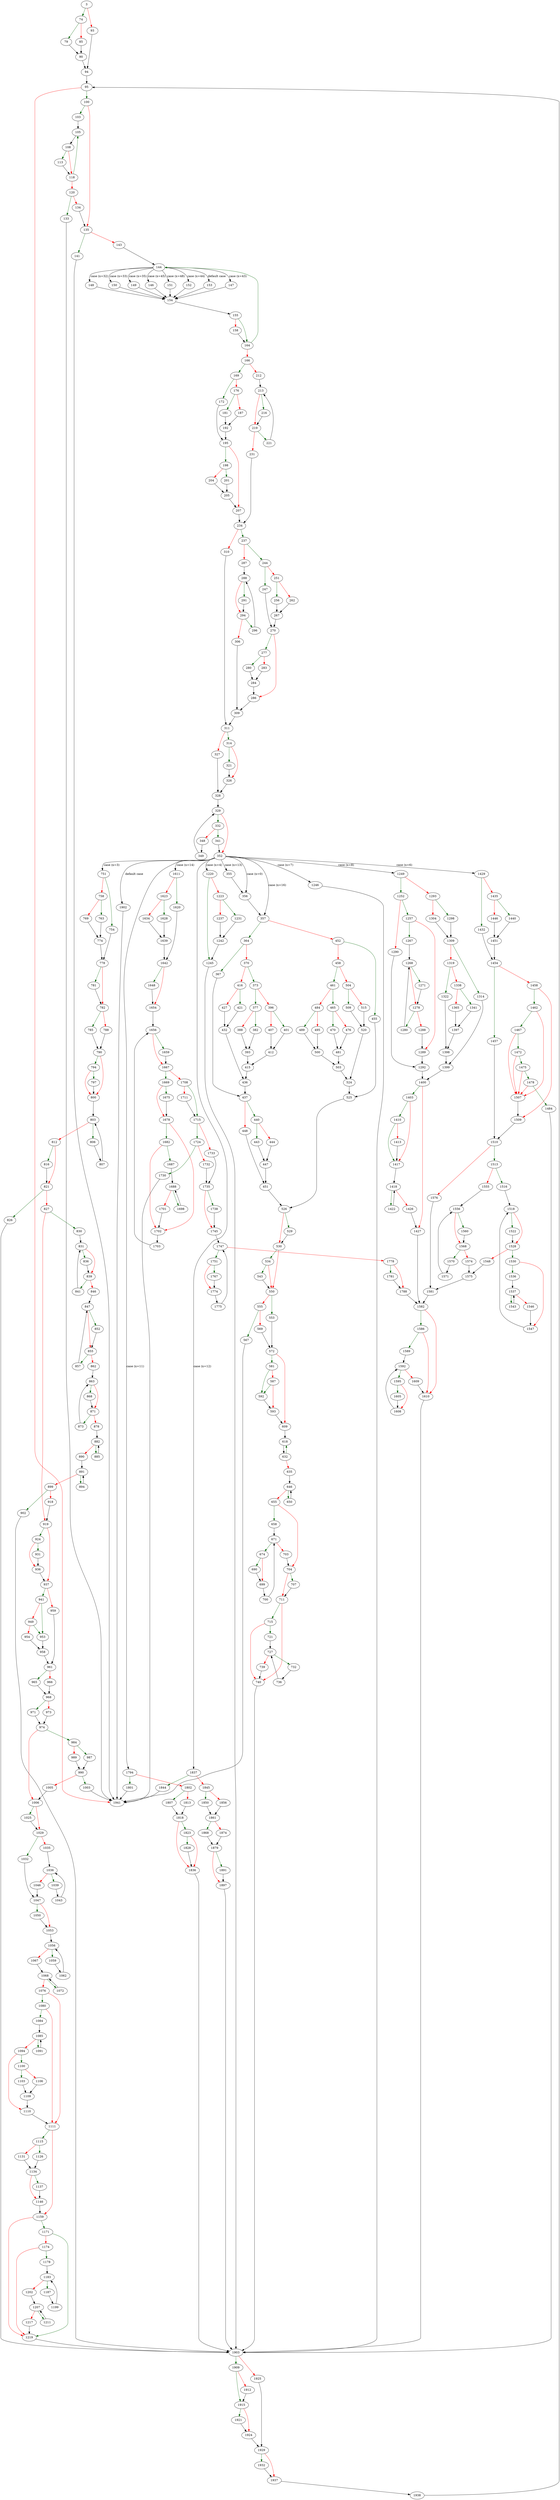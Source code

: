strict digraph "sqlite3_str_vappendf" {
	// Node definitions.
	3 [entry=true];
	74;
	93;
	79;
	85;
	90;
	94;
	95;
	100;
	1941;
	103;
	135;
	105;
	108;
	113;
	118;
	120;
	133;
	134;
	141;
	143;
	144;
	146;
	147;
	148;
	149;
	150;
	151;
	152;
	153;
	154;
	155;
	164;
	158;
	166;
	169;
	212;
	172;
	176;
	195;
	181;
	187;
	192;
	198;
	207;
	201;
	204;
	205;
	234;
	213;
	216;
	219;
	221;
	231;
	237;
	310;
	244;
	287;
	247;
	251;
	270;
	256;
	262;
	267;
	277;
	286;
	280;
	283;
	284;
	309;
	288;
	291;
	294;
	296;
	306;
	311;
	314;
	327;
	321;
	326;
	328;
	329;
	332;
	352;
	341;
	348;
	349;
	355;
	356;
	357;
	751;
	1220;
	1246;
	1249;
	1429;
	1611;
	1794;
	1837;
	1902;
	364;
	452;
	367;
	370;
	437;
	373;
	416;
	377;
	396;
	382;
	388;
	393;
	415;
	401;
	407;
	412;
	436;
	421;
	427;
	432;
	440;
	448;
	443;
	444;
	447;
	451;
	526;
	455;
	458;
	525;
	461;
	504;
	465;
	484;
	470;
	476;
	481;
	503;
	489;
	495;
	500;
	524;
	509;
	515;
	520;
	529;
	530;
	534;
	550;
	543;
	553;
	555;
	572;
	567;
	569;
	581;
	609;
	592;
	587;
	593;
	618;
	632;
	635;
	646;
	650;
	655;
	658;
	704;
	671;
	674;
	703;
	690;
	699;
	700;
	707;
	711;
	715;
	740;
	721;
	727;
	732;
	739;
	736;
	1903;
	754;
	758;
	778;
	763;
	769;
	774;
	781;
	782;
	785;
	788;
	790;
	794;
	800;
	797;
	803;
	806;
	812;
	807;
	816;
	821;
	826;
	827;
	830;
	919;
	831;
	836;
	839;
	841;
	846;
	847;
	852;
	855;
	857;
	862;
	863;
	868;
	871;
	873;
	878;
	882;
	885;
	890;
	891;
	894;
	899;
	902;
	918;
	924;
	937;
	931;
	936;
	941;
	959;
	953;
	949;
	954;
	958;
	961;
	965;
	966;
	968;
	971;
	973;
	974;
	984;
	1006;
	987;
	989;
	990;
	1003;
	1005;
	1025;
	1029;
	1032;
	1035;
	1047;
	1036;
	1039;
	1046;
	1043;
	1050;
	1053;
	1056;
	1059;
	1067;
	1062;
	1068;
	1072;
	1076;
	1080;
	1111;
	1084;
	1085;
	1091;
	1094;
	1100;
	1110;
	1103;
	1106;
	1109;
	1115;
	1159;
	1126;
	1131;
	1134;
	1137;
	1146;
	1171;
	1219;
	1174;
	1178;
	1183;
	1187;
	1202;
	1199;
	1207;
	1211;
	1217;
	1245;
	1223;
	1231;
	1237;
	1242;
	1252;
	1293;
	1257;
	1290;
	1267;
	1289;
	1268;
	1271;
	1278;
	1280;
	1288;
	1292;
	1400;
	1298;
	1304;
	1309;
	1314;
	1319;
	1399;
	1322;
	1338;
	1398;
	1341;
	1365;
	1397;
	1403;
	1427;
	1410;
	1417;
	1413;
	1418;
	1422;
	1426;
	1582;
	1432;
	1435;
	1454;
	1440;
	1446;
	1451;
	1457;
	1458;
	1510;
	1462;
	1509;
	1467;
	1507;
	1472;
	1475;
	1478;
	1484;
	1513;
	1576;
	1516;
	1555;
	1518;
	1522;
	1528;
	1530;
	1548;
	1536;
	1547;
	1537;
	1543;
	1546;
	1575;
	1556;
	1560;
	1568;
	1570;
	1574;
	1571;
	1581;
	1586;
	1610;
	1589;
	1592;
	1595;
	1609;
	1605;
	1608;
	1620;
	1623;
	1642;
	1628;
	1634;
	1639;
	1648;
	1654;
	1656;
	1659;
	1667;
	1669;
	1708;
	1675;
	1678;
	1682;
	1702;
	1687;
	1688;
	1698;
	1701;
	1703;
	1715;
	1711;
	1724;
	1733;
	1730;
	1732;
	1735;
	1738;
	1745;
	1747;
	1751;
	1778;
	1767;
	1774;
	1775;
	1781;
	1788;
	1801;
	1802;
	1807;
	1813;
	1818;
	1823;
	1836;
	1828;
	1844;
	1845;
	1850;
	1856;
	1861;
	1868;
	1874;
	1879;
	1891;
	1897;
	1909;
	1925;
	1915;
	1912;
	1921;
	1924;
	1929;
	1932;
	1937;
	1938;

	// Edge definitions.
	3 -> 74 [
		color=darkgreen
		cond=true
	];
	3 -> 93 [
		color=red
		cond=false
	];
	74 -> 79 [
		color=darkgreen
		cond=true
	];
	74 -> 85 [
		color=red
		cond=false
	];
	93 -> 94;
	79 -> 90;
	85 -> 90;
	90 -> 94;
	94 -> 95;
	95 -> 100 [
		color=darkgreen
		cond=true
	];
	95 -> 1941 [
		color=red
		cond=false
	];
	100 -> 103 [
		color=darkgreen
		cond=true
	];
	100 -> 135 [
		color=red
		cond=false
	];
	103 -> 105;
	135 -> 141 [
		color=darkgreen
		cond=true
	];
	135 -> 143 [
		color=red
		cond=false
	];
	105 -> 108;
	108 -> 113 [
		color=darkgreen
		cond=true
	];
	108 -> 118 [
		color=red
		cond=false
	];
	113 -> 118;
	118 -> 105 [
		color=darkgreen
		cond=true
	];
	118 -> 120 [
		color=red
		cond=false
	];
	120 -> 133 [
		color=darkgreen
		cond=true
	];
	120 -> 134 [
		color=red
		cond=false
	];
	133 -> 1941;
	134 -> 135;
	141 -> 1941;
	143 -> 144;
	144 -> 146 [
		cond="case (x=45)"
		label="case (x=45)"
	];
	144 -> 147 [
		cond="case (x=43)"
		label="case (x=43)"
	];
	144 -> 148 [
		cond="case (x=32)"
		label="case (x=32)"
	];
	144 -> 149 [
		cond="case (x=35)"
		label="case (x=35)"
	];
	144 -> 150 [
		cond="case (x=33)"
		label="case (x=33)"
	];
	144 -> 151 [
		cond="case (x=48)"
		label="case (x=48)"
	];
	144 -> 152 [
		cond="case (x=44)"
		label="case (x=44)"
	];
	144 -> 153 [
		cond="default case"
		label="default case"
	];
	146 -> 154;
	147 -> 154;
	148 -> 154;
	149 -> 154;
	150 -> 154;
	151 -> 154;
	152 -> 154;
	153 -> 154;
	154 -> 155;
	155 -> 164 [
		color=darkgreen
		cond=true
	];
	155 -> 158 [
		color=red
		cond=false
	];
	164 -> 144 [
		color=darkgreen
		cond=true
	];
	164 -> 166 [
		color=red
		cond=false
	];
	158 -> 164;
	166 -> 169 [
		color=darkgreen
		cond=true
	];
	166 -> 212 [
		color=red
		cond=false
	];
	169 -> 172 [
		color=darkgreen
		cond=true
	];
	169 -> 176 [
		color=red
		cond=false
	];
	212 -> 213;
	172 -> 195;
	176 -> 181 [
		color=darkgreen
		cond=true
	];
	176 -> 187 [
		color=red
		cond=false
	];
	195 -> 198 [
		color=darkgreen
		cond=true
	];
	195 -> 207 [
		color=red
		cond=false
	];
	181 -> 192;
	187 -> 192;
	192 -> 195;
	198 -> 201 [
		color=darkgreen
		cond=true
	];
	198 -> 204 [
		color=red
		cond=false
	];
	207 -> 234;
	201 -> 205;
	204 -> 205;
	205 -> 207;
	234 -> 237 [
		color=darkgreen
		cond=true
	];
	234 -> 310 [
		color=red
		cond=false
	];
	213 -> 216 [
		color=darkgreen
		cond=true
	];
	213 -> 219 [
		color=red
		cond=false
	];
	216 -> 219;
	219 -> 221 [
		color=darkgreen
		cond=true
	];
	219 -> 231 [
		color=red
		cond=false
	];
	221 -> 213;
	231 -> 234;
	237 -> 244 [
		color=darkgreen
		cond=true
	];
	237 -> 287 [
		color=red
		cond=false
	];
	310 -> 311;
	244 -> 247 [
		color=darkgreen
		cond=true
	];
	244 -> 251 [
		color=red
		cond=false
	];
	287 -> 288;
	247 -> 270;
	251 -> 256 [
		color=darkgreen
		cond=true
	];
	251 -> 262 [
		color=red
		cond=false
	];
	270 -> 277 [
		color=darkgreen
		cond=true
	];
	270 -> 286 [
		color=red
		cond=false
	];
	256 -> 267;
	262 -> 267;
	267 -> 270;
	277 -> 280 [
		color=darkgreen
		cond=true
	];
	277 -> 283 [
		color=red
		cond=false
	];
	286 -> 309;
	280 -> 284;
	283 -> 284;
	284 -> 286;
	309 -> 311;
	288 -> 291 [
		color=darkgreen
		cond=true
	];
	288 -> 294 [
		color=red
		cond=false
	];
	291 -> 294;
	294 -> 296 [
		color=darkgreen
		cond=true
	];
	294 -> 306 [
		color=red
		cond=false
	];
	296 -> 288;
	306 -> 309;
	311 -> 314 [
		color=darkgreen
		cond=true
	];
	311 -> 327 [
		color=red
		cond=false
	];
	314 -> 321 [
		color=darkgreen
		cond=true
	];
	314 -> 326 [
		color=red
		cond=false
	];
	327 -> 328;
	321 -> 326;
	326 -> 328;
	328 -> 329;
	329 -> 332 [
		color=darkgreen
		cond=true
	];
	329 -> 352 [
		color=red
		cond=false
	];
	332 -> 341 [
		color=darkgreen
		cond=true
	];
	332 -> 348 [
		color=red
		cond=false
	];
	352 -> 355 [
		cond="case (x=13)"
		label="case (x=13)"
	];
	352 -> 356 [
		cond="case (x=0)"
		label="case (x=0)"
	];
	352 -> 357 [
		cond="case (x=16)"
		label="case (x=16)"
	];
	352 -> 751 [
		cond="case (x=3)"
		label="case (x=3)"
	];
	352 -> 1220 [
		cond="case (x=4)"
		label="case (x=4)"
	];
	352 -> 1246 [
		cond="case (x=7)"
		label="case (x=7)"
	];
	352 -> 1249 [
		cond="case (x=8)"
		label="case (x=8)"
	];
	352 -> 1429 [
		cond="case (x=6)"
		label="case (x=6)"
	];
	352 -> 1611 [
		cond="case (x=14)"
		label="case (x=14)"
	];
	352 -> 1794 [
		cond="case (x=11)"
		label="case (x=11)"
	];
	352 -> 1837 [
		cond="case (x=12)"
		label="case (x=12)"
	];
	352 -> 1902 [
		cond="default case"
		label="default case"
	];
	341 -> 352;
	348 -> 349;
	349 -> 329;
	355 -> 356;
	356 -> 357;
	357 -> 364 [
		color=darkgreen
		cond=true
	];
	357 -> 452 [
		color=red
		cond=false
	];
	751 -> 754 [
		color=darkgreen
		cond=true
	];
	751 -> 758 [
		color=red
		cond=false
	];
	1220 -> 1245 [
		color=darkgreen
		cond=true
	];
	1220 -> 1223 [
		color=red
		cond=false
	];
	1246 -> 1903;
	1249 -> 1252 [
		color=darkgreen
		cond=true
	];
	1249 -> 1293 [
		color=red
		cond=false
	];
	1429 -> 1432 [
		color=darkgreen
		cond=true
	];
	1429 -> 1435 [
		color=red
		cond=false
	];
	1611 -> 1620 [
		color=darkgreen
		cond=true
	];
	1611 -> 1623 [
		color=red
		cond=false
	];
	1794 -> 1801 [
		color=darkgreen
		cond=true
	];
	1794 -> 1802 [
		color=red
		cond=false
	];
	1837 -> 1844 [
		color=darkgreen
		cond=true
	];
	1837 -> 1845 [
		color=red
		cond=false
	];
	1902 -> 1941;
	364 -> 367 [
		color=darkgreen
		cond=true
	];
	364 -> 370 [
		color=red
		cond=false
	];
	452 -> 455 [
		color=darkgreen
		cond=true
	];
	452 -> 458 [
		color=red
		cond=false
	];
	367 -> 437;
	370 -> 373 [
		color=darkgreen
		cond=true
	];
	370 -> 416 [
		color=red
		cond=false
	];
	437 -> 440 [
		color=darkgreen
		cond=true
	];
	437 -> 448 [
		color=red
		cond=false
	];
	373 -> 377 [
		color=darkgreen
		cond=true
	];
	373 -> 396 [
		color=red
		cond=false
	];
	416 -> 421 [
		color=darkgreen
		cond=true
	];
	416 -> 427 [
		color=red
		cond=false
	];
	377 -> 382 [
		color=darkgreen
		cond=true
	];
	377 -> 388 [
		color=red
		cond=false
	];
	396 -> 401 [
		color=darkgreen
		cond=true
	];
	396 -> 407 [
		color=red
		cond=false
	];
	382 -> 393;
	388 -> 393;
	393 -> 415;
	415 -> 436;
	401 -> 412;
	407 -> 412;
	412 -> 415;
	436 -> 437;
	421 -> 432;
	427 -> 432;
	432 -> 436;
	440 -> 443 [
		color=darkgreen
		cond=true
	];
	440 -> 444 [
		color=red
		cond=false
	];
	448 -> 451;
	443 -> 447;
	444 -> 447;
	447 -> 451;
	451 -> 526;
	526 -> 529 [
		color=darkgreen
		cond=true
	];
	526 -> 530 [
		color=red
		cond=false
	];
	455 -> 525;
	458 -> 461 [
		color=darkgreen
		cond=true
	];
	458 -> 504 [
		color=red
		cond=false
	];
	525 -> 526;
	461 -> 465 [
		color=darkgreen
		cond=true
	];
	461 -> 484 [
		color=red
		cond=false
	];
	504 -> 509 [
		color=darkgreen
		cond=true
	];
	504 -> 515 [
		color=red
		cond=false
	];
	465 -> 470 [
		color=darkgreen
		cond=true
	];
	465 -> 476 [
		color=red
		cond=false
	];
	484 -> 489 [
		color=darkgreen
		cond=true
	];
	484 -> 495 [
		color=red
		cond=false
	];
	470 -> 481;
	476 -> 481;
	481 -> 503;
	503 -> 524;
	489 -> 500;
	495 -> 500;
	500 -> 503;
	524 -> 525;
	509 -> 520;
	515 -> 520;
	520 -> 524;
	529 -> 530;
	530 -> 534 [
		color=darkgreen
		cond=true
	];
	530 -> 550 [
		color=red
		cond=false
	];
	534 -> 550 [
		color=red
		cond=false
	];
	534 -> 543 [
		color=darkgreen
		cond=true
	];
	550 -> 553 [
		color=darkgreen
		cond=true
	];
	550 -> 555 [
		color=red
		cond=false
	];
	543 -> 550;
	553 -> 572;
	555 -> 567 [
		color=darkgreen
		cond=true
	];
	555 -> 569 [
		color=red
		cond=false
	];
	572 -> 581 [
		color=darkgreen
		cond=true
	];
	572 -> 609 [
		color=red
		cond=false
	];
	567 -> 1941;
	569 -> 572;
	581 -> 592 [
		color=darkgreen
		cond=true
	];
	581 -> 587 [
		color=red
		cond=false
	];
	609 -> 618;
	592 -> 593;
	587 -> 592 [
		color=darkgreen
		cond=true
	];
	587 -> 593 [
		color=red
		cond=false
	];
	593 -> 609;
	618 -> 632;
	632 -> 618 [
		color=darkgreen
		cond=true
	];
	632 -> 635 [
		color=red
		cond=false
	];
	635 -> 646;
	646 -> 650 [
		color=darkgreen
		cond=true
	];
	646 -> 655 [
		color=red
		cond=false
	];
	650 -> 646;
	655 -> 658 [
		color=darkgreen
		cond=true
	];
	655 -> 704 [
		color=red
		cond=false
	];
	658 -> 671;
	704 -> 707 [
		color=darkgreen
		cond=true
	];
	704 -> 711 [
		color=red
		cond=false
	];
	671 -> 674 [
		color=darkgreen
		cond=true
	];
	671 -> 703 [
		color=red
		cond=false
	];
	674 -> 690 [
		color=darkgreen
		cond=true
	];
	674 -> 699 [
		color=red
		cond=false
	];
	703 -> 704;
	690 -> 699;
	699 -> 700;
	700 -> 671;
	707 -> 711;
	711 -> 715 [
		color=darkgreen
		cond=true
	];
	711 -> 740 [
		color=red
		cond=false
	];
	715 -> 740 [
		color=red
		cond=false
	];
	715 -> 721 [
		color=darkgreen
		cond=true
	];
	740 -> 1903;
	721 -> 727;
	727 -> 732 [
		color=darkgreen
		cond=true
	];
	727 -> 739 [
		color=red
		cond=false
	];
	732 -> 736;
	739 -> 740;
	736 -> 727;
	1903 -> 1909 [
		color=darkgreen
		cond=true
	];
	1903 -> 1925 [
		color=red
		cond=false
	];
	754 -> 778;
	758 -> 763 [
		color=darkgreen
		cond=true
	];
	758 -> 769 [
		color=red
		cond=false
	];
	778 -> 781 [
		color=darkgreen
		cond=true
	];
	778 -> 782 [
		color=red
		cond=false
	];
	763 -> 774;
	769 -> 774;
	774 -> 778;
	781 -> 782;
	782 -> 785 [
		color=darkgreen
		cond=true
	];
	782 -> 788 [
		color=red
		cond=false
	];
	785 -> 790;
	788 -> 790;
	790 -> 794 [
		color=darkgreen
		cond=true
	];
	790 -> 800 [
		color=red
		cond=false
	];
	794 -> 800 [
		color=red
		cond=false
	];
	794 -> 797 [
		color=darkgreen
		cond=true
	];
	800 -> 803;
	797 -> 800;
	803 -> 806 [
		color=darkgreen
		cond=true
	];
	803 -> 812 [
		color=red
		cond=false
	];
	806 -> 807;
	812 -> 816 [
		color=darkgreen
		cond=true
	];
	812 -> 821 [
		color=red
		cond=false
	];
	807 -> 803;
	816 -> 821;
	821 -> 826 [
		color=darkgreen
		cond=true
	];
	821 -> 827 [
		color=red
		cond=false
	];
	826 -> 1903;
	827 -> 830 [
		color=darkgreen
		cond=true
	];
	827 -> 919 [
		color=red
		cond=false
	];
	830 -> 831;
	919 -> 924 [
		color=darkgreen
		cond=true
	];
	919 -> 937 [
		color=red
		cond=false
	];
	831 -> 836 [
		color=darkgreen
		cond=true
	];
	831 -> 839 [
		color=red
		cond=false
	];
	836 -> 839;
	839 -> 841 [
		color=darkgreen
		cond=true
	];
	839 -> 846 [
		color=red
		cond=false
	];
	841 -> 831;
	846 -> 847;
	847 -> 852 [
		color=darkgreen
		cond=true
	];
	847 -> 855 [
		color=red
		cond=false
	];
	852 -> 855;
	855 -> 857 [
		color=darkgreen
		cond=true
	];
	855 -> 862 [
		color=red
		cond=false
	];
	857 -> 847;
	862 -> 863;
	863 -> 868 [
		color=darkgreen
		cond=true
	];
	863 -> 871 [
		color=red
		cond=false
	];
	868 -> 871;
	871 -> 873 [
		color=darkgreen
		cond=true
	];
	871 -> 878 [
		color=red
		cond=false
	];
	873 -> 863;
	878 -> 882;
	882 -> 885 [
		color=darkgreen
		cond=true
	];
	882 -> 890 [
		color=red
		cond=false
	];
	885 -> 882;
	890 -> 891;
	891 -> 894 [
		color=darkgreen
		cond=true
	];
	891 -> 899 [
		color=red
		cond=false
	];
	894 -> 891;
	899 -> 902 [
		color=darkgreen
		cond=true
	];
	899 -> 918 [
		color=red
		cond=false
	];
	902 -> 1903;
	918 -> 919;
	924 -> 931 [
		color=darkgreen
		cond=true
	];
	924 -> 936 [
		color=red
		cond=false
	];
	937 -> 941 [
		color=darkgreen
		cond=true
	];
	937 -> 959 [
		color=red
		cond=false
	];
	931 -> 936;
	936 -> 937;
	941 -> 953 [
		color=darkgreen
		cond=true
	];
	941 -> 949 [
		color=red
		cond=false
	];
	959 -> 961;
	953 -> 958;
	949 -> 953 [
		color=darkgreen
		cond=true
	];
	949 -> 954 [
		color=red
		cond=false
	];
	954 -> 958;
	958 -> 961;
	961 -> 965 [
		color=darkgreen
		cond=true
	];
	961 -> 966 [
		color=red
		cond=false
	];
	965 -> 968;
	966 -> 968;
	968 -> 971 [
		color=darkgreen
		cond=true
	];
	968 -> 973 [
		color=red
		cond=false
	];
	971 -> 974;
	973 -> 974;
	974 -> 984 [
		color=darkgreen
		cond=true
	];
	974 -> 1006 [
		color=red
		cond=false
	];
	984 -> 987 [
		color=darkgreen
		cond=true
	];
	984 -> 989 [
		color=red
		cond=false
	];
	1006 -> 1025 [
		color=darkgreen
		cond=true
	];
	1006 -> 1029 [
		color=red
		cond=false
	];
	987 -> 990;
	989 -> 990;
	990 -> 1003 [
		color=darkgreen
		cond=true
	];
	990 -> 1005 [
		color=red
		cond=false
	];
	1003 -> 1941;
	1005 -> 1006;
	1025 -> 1029;
	1029 -> 1032 [
		color=darkgreen
		cond=true
	];
	1029 -> 1035 [
		color=red
		cond=false
	];
	1032 -> 1047;
	1035 -> 1036;
	1047 -> 1050 [
		color=darkgreen
		cond=true
	];
	1047 -> 1053 [
		color=red
		cond=false
	];
	1036 -> 1039 [
		color=darkgreen
		cond=true
	];
	1036 -> 1046 [
		color=red
		cond=false
	];
	1039 -> 1043;
	1046 -> 1047;
	1043 -> 1036;
	1050 -> 1053;
	1053 -> 1056;
	1056 -> 1059 [
		color=darkgreen
		cond=true
	];
	1056 -> 1067 [
		color=red
		cond=false
	];
	1059 -> 1062;
	1067 -> 1068;
	1062 -> 1056;
	1068 -> 1072 [
		color=darkgreen
		cond=true
	];
	1068 -> 1076 [
		color=red
		cond=false
	];
	1072 -> 1068;
	1076 -> 1080 [
		color=darkgreen
		cond=true
	];
	1076 -> 1111 [
		color=red
		cond=false
	];
	1080 -> 1111 [
		color=red
		cond=false
	];
	1080 -> 1084 [
		color=darkgreen
		cond=true
	];
	1111 -> 1115 [
		color=darkgreen
		cond=true
	];
	1111 -> 1159 [
		color=red
		cond=false
	];
	1084 -> 1085;
	1085 -> 1091 [
		color=darkgreen
		cond=true
	];
	1085 -> 1094 [
		color=red
		cond=false
	];
	1091 -> 1085;
	1094 -> 1100 [
		color=darkgreen
		cond=true
	];
	1094 -> 1110 [
		color=red
		cond=false
	];
	1100 -> 1103 [
		color=darkgreen
		cond=true
	];
	1100 -> 1106 [
		color=red
		cond=false
	];
	1110 -> 1111;
	1103 -> 1109;
	1106 -> 1109;
	1109 -> 1110;
	1115 -> 1126 [
		color=darkgreen
		cond=true
	];
	1115 -> 1131 [
		color=red
		cond=false
	];
	1159 -> 1171 [
		color=darkgreen
		cond=true
	];
	1159 -> 1219 [
		color=red
		cond=false
	];
	1126 -> 1134;
	1131 -> 1134;
	1134 -> 1137 [
		color=darkgreen
		cond=true
	];
	1134 -> 1146 [
		color=red
		cond=false
	];
	1137 -> 1146;
	1146 -> 1159;
	1171 -> 1219 [
		color=darkgreen
		cond=true
	];
	1171 -> 1174 [
		color=red
		cond=false
	];
	1219 -> 1903;
	1174 -> 1219 [
		color=red
		cond=false
	];
	1174 -> 1178 [
		color=darkgreen
		cond=true
	];
	1178 -> 1183;
	1183 -> 1187 [
		color=darkgreen
		cond=true
	];
	1183 -> 1202 [
		color=red
		cond=false
	];
	1187 -> 1199;
	1202 -> 1207;
	1199 -> 1183;
	1207 -> 1211 [
		color=darkgreen
		cond=true
	];
	1207 -> 1217 [
		color=red
		cond=false
	];
	1211 -> 1207;
	1217 -> 1219;
	1245 -> 1903;
	1223 -> 1231 [
		color=darkgreen
		cond=true
	];
	1223 -> 1237 [
		color=red
		cond=false
	];
	1231 -> 1242;
	1237 -> 1242;
	1242 -> 1245;
	1252 -> 1257 [
		color=darkgreen
		cond=true
	];
	1252 -> 1290 [
		color=red
		cond=false
	];
	1293 -> 1298 [
		color=darkgreen
		cond=true
	];
	1293 -> 1304 [
		color=red
		cond=false
	];
	1257 -> 1267 [
		color=darkgreen
		cond=true
	];
	1257 -> 1289 [
		color=red
		cond=false
	];
	1290 -> 1292;
	1267 -> 1268;
	1289 -> 1292;
	1268 -> 1271 [
		color=darkgreen
		cond=true
	];
	1268 -> 1278 [
		color=red
		cond=false
	];
	1271 -> 1278;
	1278 -> 1280 [
		color=darkgreen
		cond=true
	];
	1278 -> 1288 [
		color=red
		cond=false
	];
	1280 -> 1268;
	1288 -> 1289;
	1292 -> 1400;
	1400 -> 1403 [
		color=darkgreen
		cond=true
	];
	1400 -> 1427 [
		color=red
		cond=false
	];
	1298 -> 1309;
	1304 -> 1309;
	1309 -> 1314 [
		color=darkgreen
		cond=true
	];
	1309 -> 1319 [
		color=red
		cond=false
	];
	1314 -> 1399;
	1319 -> 1322 [
		color=darkgreen
		cond=true
	];
	1319 -> 1338 [
		color=red
		cond=false
	];
	1399 -> 1400;
	1322 -> 1398;
	1338 -> 1341 [
		color=darkgreen
		cond=true
	];
	1338 -> 1365 [
		color=red
		cond=false
	];
	1398 -> 1399;
	1341 -> 1397;
	1365 -> 1397;
	1397 -> 1398;
	1403 -> 1410 [
		color=darkgreen
		cond=true
	];
	1403 -> 1417 [
		color=red
		cond=false
	];
	1427 -> 1582;
	1410 -> 1417 [
		color=darkgreen
		cond=true
	];
	1410 -> 1413 [
		color=red
		cond=false
	];
	1417 -> 1418;
	1413 -> 1417;
	1418 -> 1422 [
		color=darkgreen
		cond=true
	];
	1418 -> 1426 [
		color=red
		cond=false
	];
	1422 -> 1418;
	1426 -> 1427;
	1582 -> 1586 [
		color=darkgreen
		cond=true
	];
	1582 -> 1610 [
		color=red
		cond=false
	];
	1432 -> 1454;
	1435 -> 1440 [
		color=darkgreen
		cond=true
	];
	1435 -> 1446 [
		color=red
		cond=false
	];
	1454 -> 1457 [
		color=darkgreen
		cond=true
	];
	1454 -> 1458 [
		color=red
		cond=false
	];
	1440 -> 1451;
	1446 -> 1451;
	1451 -> 1454;
	1457 -> 1510;
	1458 -> 1462 [
		color=darkgreen
		cond=true
	];
	1458 -> 1509 [
		color=red
		cond=false
	];
	1510 -> 1513 [
		color=darkgreen
		cond=true
	];
	1510 -> 1576 [
		color=red
		cond=false
	];
	1462 -> 1467 [
		color=darkgreen
		cond=true
	];
	1462 -> 1507 [
		color=red
		cond=false
	];
	1509 -> 1510;
	1467 -> 1507 [
		color=red
		cond=false
	];
	1467 -> 1472 [
		color=darkgreen
		cond=true
	];
	1507 -> 1509;
	1472 -> 1507 [
		color=red
		cond=false
	];
	1472 -> 1475 [
		color=darkgreen
		cond=true
	];
	1475 -> 1507 [
		color=red
		cond=false
	];
	1475 -> 1478 [
		color=darkgreen
		cond=true
	];
	1478 -> 1507 [
		color=red
		cond=false
	];
	1478 -> 1484 [
		color=darkgreen
		cond=true
	];
	1484 -> 1903;
	1513 -> 1516 [
		color=darkgreen
		cond=true
	];
	1513 -> 1555 [
		color=red
		cond=false
	];
	1576 -> 1581;
	1516 -> 1518;
	1555 -> 1556;
	1518 -> 1522 [
		color=darkgreen
		cond=true
	];
	1518 -> 1528 [
		color=red
		cond=false
	];
	1522 -> 1528;
	1528 -> 1530 [
		color=darkgreen
		cond=true
	];
	1528 -> 1548 [
		color=red
		cond=false
	];
	1530 -> 1536 [
		color=darkgreen
		cond=true
	];
	1530 -> 1547 [
		color=red
		cond=false
	];
	1548 -> 1575;
	1536 -> 1537;
	1547 -> 1518;
	1537 -> 1543 [
		color=darkgreen
		cond=true
	];
	1537 -> 1546 [
		color=red
		cond=false
	];
	1543 -> 1537;
	1546 -> 1547;
	1575 -> 1581;
	1556 -> 1560 [
		color=darkgreen
		cond=true
	];
	1556 -> 1568 [
		color=red
		cond=false
	];
	1560 -> 1568;
	1568 -> 1570 [
		color=darkgreen
		cond=true
	];
	1568 -> 1574 [
		color=red
		cond=false
	];
	1570 -> 1571;
	1574 -> 1575;
	1571 -> 1556;
	1581 -> 1582;
	1586 -> 1610 [
		color=red
		cond=false
	];
	1586 -> 1589 [
		color=darkgreen
		cond=true
	];
	1610 -> 1903;
	1589 -> 1592;
	1592 -> 1595 [
		color=darkgreen
		cond=true
	];
	1592 -> 1609 [
		color=red
		cond=false
	];
	1595 -> 1605 [
		color=darkgreen
		cond=true
	];
	1595 -> 1608 [
		color=red
		cond=false
	];
	1609 -> 1610;
	1605 -> 1608;
	1608 -> 1592;
	1620 -> 1642;
	1623 -> 1628 [
		color=darkgreen
		cond=true
	];
	1623 -> 1634 [
		color=red
		cond=false
	];
	1642 -> 1648 [
		color=darkgreen
		cond=true
	];
	1642 -> 1654 [
		color=red
		cond=false
	];
	1628 -> 1639;
	1634 -> 1639;
	1639 -> 1642;
	1648 -> 1654;
	1654 -> 1656;
	1656 -> 1659 [
		color=darkgreen
		cond=true
	];
	1656 -> 1667 [
		color=red
		cond=false
	];
	1659 -> 1667;
	1667 -> 1669 [
		color=darkgreen
		cond=true
	];
	1667 -> 1708 [
		color=red
		cond=false
	];
	1669 -> 1675 [
		color=darkgreen
		cond=true
	];
	1669 -> 1678 [
		color=red
		cond=false
	];
	1708 -> 1715 [
		color=darkgreen
		cond=true
	];
	1708 -> 1711 [
		color=red
		cond=false
	];
	1675 -> 1678;
	1678 -> 1682 [
		color=darkgreen
		cond=true
	];
	1678 -> 1702 [
		color=red
		cond=false
	];
	1682 -> 1702 [
		color=red
		cond=false
	];
	1682 -> 1687 [
		color=darkgreen
		cond=true
	];
	1702 -> 1703;
	1687 -> 1688;
	1688 -> 1698 [
		color=darkgreen
		cond=true
	];
	1688 -> 1701 [
		color=red
		cond=false
	];
	1698 -> 1688;
	1701 -> 1702;
	1703 -> 1656;
	1715 -> 1724 [
		color=darkgreen
		cond=true
	];
	1715 -> 1733 [
		color=red
		cond=false
	];
	1711 -> 1715;
	1724 -> 1730 [
		color=darkgreen
		cond=true
	];
	1724 -> 1732 [
		color=red
		cond=false
	];
	1733 -> 1735;
	1730 -> 1941;
	1732 -> 1735;
	1735 -> 1738 [
		color=darkgreen
		cond=true
	];
	1735 -> 1745 [
		color=red
		cond=false
	];
	1738 -> 1745;
	1745 -> 1747;
	1747 -> 1751 [
		color=darkgreen
		cond=true
	];
	1747 -> 1778 [
		color=red
		cond=false
	];
	1751 -> 1767 [
		color=darkgreen
		cond=true
	];
	1751 -> 1774 [
		color=red
		cond=false
	];
	1778 -> 1781 [
		color=darkgreen
		cond=true
	];
	1778 -> 1788 [
		color=red
		cond=false
	];
	1767 -> 1774;
	1774 -> 1775;
	1775 -> 1747;
	1781 -> 1788;
	1788 -> 1582;
	1801 -> 1941;
	1802 -> 1807 [
		color=darkgreen
		cond=true
	];
	1802 -> 1813 [
		color=red
		cond=false
	];
	1807 -> 1818;
	1813 -> 1818;
	1818 -> 1823 [
		color=darkgreen
		cond=true
	];
	1818 -> 1836 [
		color=red
		cond=false
	];
	1823 -> 1836 [
		color=red
		cond=false
	];
	1823 -> 1828 [
		color=darkgreen
		cond=true
	];
	1836 -> 1903;
	1828 -> 1836;
	1844 -> 1941;
	1845 -> 1850 [
		color=darkgreen
		cond=true
	];
	1845 -> 1856 [
		color=red
		cond=false
	];
	1850 -> 1861;
	1856 -> 1861;
	1861 -> 1868 [
		color=darkgreen
		cond=true
	];
	1861 -> 1874 [
		color=red
		cond=false
	];
	1868 -> 1879;
	1874 -> 1879;
	1879 -> 1891 [
		color=darkgreen
		cond=true
	];
	1879 -> 1897 [
		color=red
		cond=false
	];
	1891 -> 1897;
	1897 -> 1903;
	1909 -> 1915 [
		color=darkgreen
		cond=true
	];
	1909 -> 1912 [
		color=red
		cond=false
	];
	1925 -> 1929;
	1915 -> 1921 [
		color=darkgreen
		cond=true
	];
	1915 -> 1924 [
		color=red
		cond=false
	];
	1912 -> 1915;
	1921 -> 1924;
	1924 -> 1929;
	1929 -> 1932 [
		color=darkgreen
		cond=true
	];
	1929 -> 1937 [
		color=red
		cond=false
	];
	1932 -> 1937;
	1937 -> 1938;
	1938 -> 95;
}